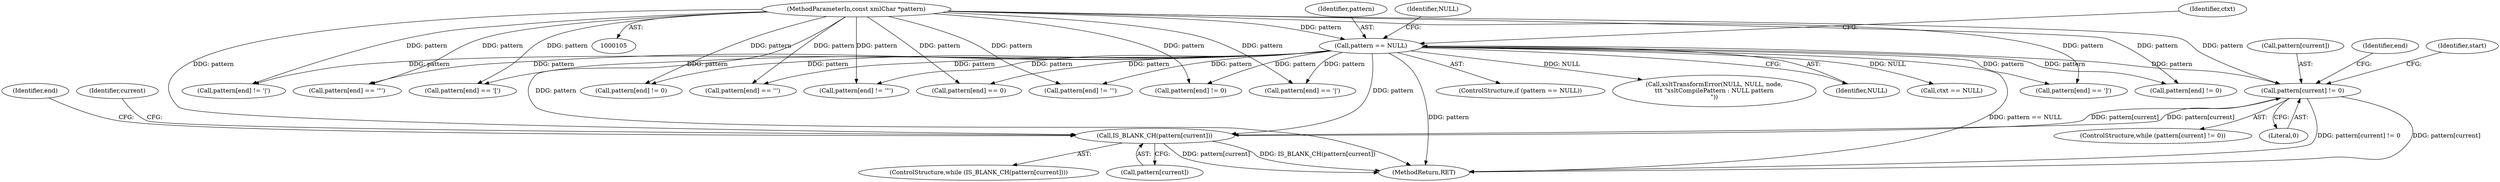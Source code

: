 digraph "0_Chrome_094c773bb6c144f07b004ff3d1886100f157f4f6@pointer" {
"1000170" [label="(Call,pattern[current] != 0)"];
"1000180" [label="(Call,IS_BLANK_CH(pattern[current]))"];
"1000132" [label="(Call,pattern == NULL)"];
"1000106" [label="(MethodParameterIn,const xmlChar *pattern)"];
"1000170" [label="(Call,pattern[current] != 0)"];
"1000133" [label="(Identifier,pattern)"];
"1000752" [label="(MethodReturn,RET)"];
"1000177" [label="(Identifier,start)"];
"1000194" [label="(Call,pattern[end] != 0)"];
"1000267" [label="(Call,pattern[end] != '\"')"];
"1000275" [label="(Call,pattern[end] == 0)"];
"1000137" [label="(Identifier,NULL)"];
"1000200" [label="(Call,pattern[end] != '|')"];
"1000134" [label="(Identifier,NULL)"];
"1000252" [label="(Call,pattern[end] == '\"')"];
"1000210" [label="(Call,pattern[end] == '[')"];
"1000174" [label="(Literal,0)"];
"1000187" [label="(Identifier,end)"];
"1000219" [label="(Call,pattern[end] == ']')"];
"1000171" [label="(Call,pattern[current])"];
"1000704" [label="(Call,pattern[end] == '|')"];
"1000144" [label="(Identifier,ctxt)"];
"1000170" [label="(Call,pattern[current] != 0)"];
"1000716" [label="(Identifier,end)"];
"1000106" [label="(MethodParameterIn,const xmlChar *pattern)"];
"1000180" [label="(Call,IS_BLANK_CH(pattern[current]))"];
"1000149" [label="(Call,ctxt == NULL)"];
"1000228" [label="(Call,pattern[end] == '\'')"];
"1000238" [label="(Call,pattern[end] != 0)"];
"1000132" [label="(Call,pattern == NULL)"];
"1000243" [label="(Call,pattern[end] != '\'')"];
"1000179" [label="(ControlStructure,while (IS_BLANK_CH(pattern[current])))"];
"1000181" [label="(Call,pattern[current])"];
"1000131" [label="(ControlStructure,if (pattern == NULL))"];
"1000185" [label="(Identifier,current)"];
"1000169" [label="(ControlStructure,while (pattern[current] != 0))"];
"1000262" [label="(Call,pattern[end] != 0)"];
"1000136" [label="(Call,xsltTransformError(NULL, NULL, node,\n\t\t\t \"xsltCompilePattern : NULL pattern\n\"))"];
"1000170" -> "1000169"  [label="AST: "];
"1000170" -> "1000174"  [label="CFG: "];
"1000171" -> "1000170"  [label="AST: "];
"1000174" -> "1000170"  [label="AST: "];
"1000177" -> "1000170"  [label="CFG: "];
"1000716" -> "1000170"  [label="CFG: "];
"1000170" -> "1000752"  [label="DDG: pattern[current]"];
"1000170" -> "1000752"  [label="DDG: pattern[current] != 0"];
"1000180" -> "1000170"  [label="DDG: pattern[current]"];
"1000132" -> "1000170"  [label="DDG: pattern"];
"1000106" -> "1000170"  [label="DDG: pattern"];
"1000170" -> "1000180"  [label="DDG: pattern[current]"];
"1000180" -> "1000179"  [label="AST: "];
"1000180" -> "1000181"  [label="CFG: "];
"1000181" -> "1000180"  [label="AST: "];
"1000185" -> "1000180"  [label="CFG: "];
"1000187" -> "1000180"  [label="CFG: "];
"1000180" -> "1000752"  [label="DDG: pattern[current]"];
"1000180" -> "1000752"  [label="DDG: IS_BLANK_CH(pattern[current])"];
"1000132" -> "1000180"  [label="DDG: pattern"];
"1000106" -> "1000180"  [label="DDG: pattern"];
"1000132" -> "1000131"  [label="AST: "];
"1000132" -> "1000134"  [label="CFG: "];
"1000133" -> "1000132"  [label="AST: "];
"1000134" -> "1000132"  [label="AST: "];
"1000137" -> "1000132"  [label="CFG: "];
"1000144" -> "1000132"  [label="CFG: "];
"1000132" -> "1000752"  [label="DDG: pattern == NULL"];
"1000132" -> "1000752"  [label="DDG: pattern"];
"1000106" -> "1000132"  [label="DDG: pattern"];
"1000132" -> "1000136"  [label="DDG: NULL"];
"1000132" -> "1000149"  [label="DDG: NULL"];
"1000132" -> "1000194"  [label="DDG: pattern"];
"1000132" -> "1000200"  [label="DDG: pattern"];
"1000132" -> "1000210"  [label="DDG: pattern"];
"1000132" -> "1000219"  [label="DDG: pattern"];
"1000132" -> "1000228"  [label="DDG: pattern"];
"1000132" -> "1000238"  [label="DDG: pattern"];
"1000132" -> "1000243"  [label="DDG: pattern"];
"1000132" -> "1000252"  [label="DDG: pattern"];
"1000132" -> "1000262"  [label="DDG: pattern"];
"1000132" -> "1000267"  [label="DDG: pattern"];
"1000132" -> "1000275"  [label="DDG: pattern"];
"1000132" -> "1000704"  [label="DDG: pattern"];
"1000106" -> "1000105"  [label="AST: "];
"1000106" -> "1000752"  [label="DDG: pattern"];
"1000106" -> "1000194"  [label="DDG: pattern"];
"1000106" -> "1000200"  [label="DDG: pattern"];
"1000106" -> "1000210"  [label="DDG: pattern"];
"1000106" -> "1000219"  [label="DDG: pattern"];
"1000106" -> "1000228"  [label="DDG: pattern"];
"1000106" -> "1000238"  [label="DDG: pattern"];
"1000106" -> "1000243"  [label="DDG: pattern"];
"1000106" -> "1000252"  [label="DDG: pattern"];
"1000106" -> "1000262"  [label="DDG: pattern"];
"1000106" -> "1000267"  [label="DDG: pattern"];
"1000106" -> "1000275"  [label="DDG: pattern"];
"1000106" -> "1000704"  [label="DDG: pattern"];
}
